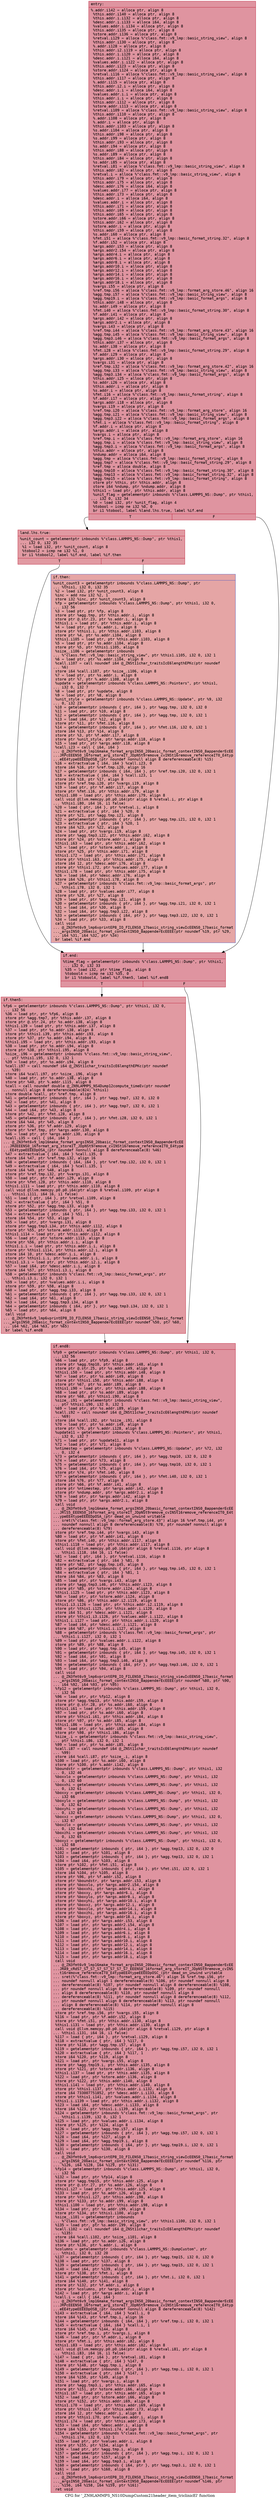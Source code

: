 digraph "CFG for '_ZN9LAMMPS_NS10DumpCustom21header_item_triclinicEl' function" {
	label="CFG for '_ZN9LAMMPS_NS10DumpCustom21header_item_triclinicEl' function";

	Node0x55d03a712970 [shape=record,color="#b70d28ff", style=filled, fillcolor="#b70d2870" fontname="Courier",label="{entry:\l|  %.addr.i142 = alloca ptr, align 8\l  %this.addr.i140 = alloca ptr, align 8\l  %this.addr.i.i132 = alloca ptr, align 8\l  %desc.addr.i.i133 = alloca i64, align 8\l  %values.addr.i.i134 = alloca ptr, align 8\l  %this.addr.i135 = alloca ptr, align 8\l  %store.addr.i136 = alloca ptr, align 8\l  %retval.i129 = alloca %\"class.fmt::v9_lmp::basic_string_view\", align 8\l  %this.addr.i130 = alloca ptr, align 8\l  %.addr.i128 = alloca ptr, align 8\l  %this.addr.i2.i119 = alloca ptr, align 8\l  %this.addr.i.i120 = alloca ptr, align 8\l  %desc.addr.i.i121 = alloca i64, align 8\l  %values.addr.i.i122 = alloca ptr, align 8\l  %this.addr.i123 = alloca ptr, align 8\l  %store.addr.i124 = alloca ptr, align 8\l  %retval.i116 = alloca %\"class.fmt::v9_lmp::basic_string_view\", align 8\l  %this.addr.i117 = alloca ptr, align 8\l  %.addr.i115 = alloca ptr, align 8\l  %this.addr.i2.i = alloca ptr, align 8\l  %desc.addr.i.i = alloca i64, align 8\l  %values.addr.i.i = alloca ptr, align 8\l  %this.addr.i.i = alloca ptr, align 8\l  %this.addr.i112 = alloca ptr, align 8\l  %store.addr.i113 = alloca ptr, align 8\l  %retval.i109 = alloca %\"class.fmt::v9_lmp::basic_string_view\", align 8\l  %this.addr.i110 = alloca ptr, align 8\l  %.addr.i108 = alloca ptr, align 8\l  %.addr.i = alloca ptr, align 8\l  %this.addr.i103 = alloca ptr, align 8\l  %s.addr.i104 = alloca ptr, align 8\l  %this.addr.i98 = alloca ptr, align 8\l  %s.addr.i99 = alloca ptr, align 8\l  %this.addr.i93 = alloca ptr, align 8\l  %s.addr.i94 = alloca ptr, align 8\l  %this.addr.i88 = alloca ptr, align 8\l  %s.addr.i89 = alloca ptr, align 8\l  %this.addr.i84 = alloca ptr, align 8\l  %s.addr.i85 = alloca ptr, align 8\l  %retval.i81 = alloca %\"class.fmt::v9_lmp::basic_string_view\", align 8\l  %this.addr.i82 = alloca ptr, align 8\l  %retval.i = alloca %\"class.fmt::v9_lmp::basic_string_view\", align 8\l  %this.addr.i79 = alloca ptr, align 8\l  %this.addr.i75 = alloca ptr, align 8\l  %desc.addr.i76 = alloca i64, align 8\l  %values.addr.i77 = alloca ptr, align 8\l  %this.addr.i73 = alloca ptr, align 8\l  %desc.addr.i = alloca i64, align 8\l  %values.addr.i = alloca ptr, align 8\l  %this.addr.i71 = alloca ptr, align 8\l  %this.addr.i69 = alloca ptr, align 8\l  %this.addr.i65 = alloca ptr, align 8\l  %store.addr.i66 = alloca ptr, align 8\l  %this.addr.i62 = alloca ptr, align 8\l  %store.addr.i = alloca ptr, align 8\l  %this.addr.i59 = alloca ptr, align 8\l  %s.addr.i60 = alloca ptr, align 8\l  %fmt.i51 = alloca %\"class.fmt::v9_lmp::basic_format_string.32\", align 8\l  %f.addr.i52 = alloca ptr, align 8\l  %args.addr.i53 = alloca ptr, align 8\l  %args.addr2.i54 = alloca ptr, align 8\l  %args.addr4.i = alloca ptr, align 8\l  %args.addr6.i = alloca ptr, align 8\l  %args.addr8.i = alloca ptr, align 8\l  %args.addr10.i = alloca ptr, align 8\l  %args.addr12.i = alloca ptr, align 8\l  %args.addr14.i = alloca ptr, align 8\l  %args.addr16.i = alloca ptr, align 8\l  %args.addr18.i = alloca ptr, align 8\l  %vargs.i55 = alloca ptr, align 8\l  %ref.tmp.i56 = alloca %\"class.fmt::v9_lmp::format_arg_store.46\", align 16\l  %agg.tmp.i57 = alloca %\"class.fmt::v9_lmp::basic_string_view\", align 8\l  %agg.tmp19.i = alloca %\"class.fmt::v9_lmp::basic_format_args\", align 8\l  %this.addr.i48 = alloca ptr, align 8\l  %s.addr.i49 = alloca ptr, align 8\l  %fmt.i40 = alloca %\"class.fmt::v9_lmp::basic_format_string.30\", align 8\l  %f.addr.i41 = alloca ptr, align 8\l  %args.addr.i42 = alloca ptr, align 8\l  %args.addr2.i = alloca ptr, align 8\l  %vargs.i43 = alloca ptr, align 8\l  %ref.tmp.i44 = alloca %\"class.fmt::v9_lmp::format_arg_store.43\", align 16\l  %agg.tmp.i45 = alloca %\"class.fmt::v9_lmp::basic_string_view\", align 8\l  %agg.tmp3.i46 = alloca %\"class.fmt::v9_lmp::basic_format_args\", align 8\l  %this.addr.i37 = alloca ptr, align 8\l  %s.addr.i38 = alloca ptr, align 8\l  %fmt.i28 = alloca %\"class.fmt::v9_lmp::basic_format_string.29\", align 8\l  %f.addr.i29 = alloca ptr, align 8\l  %args.addr.i30 = alloca ptr, align 8\l  %vargs.i31 = alloca ptr, align 8\l  %ref.tmp.i32 = alloca %\"class.fmt::v9_lmp::format_arg_store.42\", align 16\l  %agg.tmp.i33 = alloca %\"class.fmt::v9_lmp::basic_string_view\", align 8\l  %agg.tmp3.i34 = alloca %\"class.fmt::v9_lmp::basic_format_args\", align 8\l  %this.addr.i25 = alloca ptr, align 8\l  %s.addr.i26 = alloca ptr, align 8\l  %this.addr.i = alloca ptr, align 8\l  %s.addr.i = alloca ptr, align 8\l  %fmt.i16 = alloca %\"class.fmt::v9_lmp::basic_format_string\", align 8\l  %f.addr.i17 = alloca ptr, align 8\l  %args.addr.i18 = alloca ptr, align 8\l  %vargs.i19 = alloca ptr, align 8\l  %ref.tmp.i20 = alloca %\"class.fmt::v9_lmp::format_arg_store\", align 16\l  %agg.tmp.i21 = alloca %\"class.fmt::v9_lmp::basic_string_view\", align 8\l  %agg.tmp3.i22 = alloca %\"class.fmt::v9_lmp::basic_format_args\", align 8\l  %fmt.i = alloca %\"class.fmt::v9_lmp::basic_format_string\", align 8\l  %f.addr.i = alloca ptr, align 8\l  %args.addr.i = alloca ptr, align 8\l  %vargs.i = alloca ptr, align 8\l  %ref.tmp.i = alloca %\"class.fmt::v9_lmp::format_arg_store\", align 16\l  %agg.tmp.i = alloca %\"class.fmt::v9_lmp::basic_string_view\", align 8\l  %agg.tmp3.i = alloca %\"class.fmt::v9_lmp::basic_format_args\", align 8\l  %this.addr = alloca ptr, align 8\l  %ndump.addr = alloca i64, align 8\l  %agg.tmp = alloca %\"class.fmt::v9_lmp::basic_format_string\", align 8\l  %agg.tmp7 = alloca %\"class.fmt::v9_lmp::basic_format_string.29\", align 8\l  %ref.tmp = alloca double, align 8\l  %agg.tmp10 = alloca %\"class.fmt::v9_lmp::basic_format_string.30\", align 8\l  %agg.tmp13 = alloca %\"class.fmt::v9_lmp::basic_format_string.32\", align 8\l  %agg.tmp15 = alloca %\"class.fmt::v9_lmp::basic_format_string\", align 8\l  store ptr %this, ptr %this.addr, align 8\l  store i64 %ndump, ptr %ndump.addr, align 8\l  %this1 = load ptr, ptr %this.addr, align 8\l  %unit_flag = getelementptr inbounds %\"class.LAMMPS_NS::Dump\", ptr %this1,\l... i32 0, i32 34\l  %0 = load i32, ptr %unit_flag, align 4\l  %tobool = icmp ne i32 %0, 0\l  br i1 %tobool, label %land.lhs.true, label %if.end\l|{<s0>T|<s1>F}}"];
	Node0x55d03a712970:s0 -> Node0x55d03a72a450[tooltip="entry -> land.lhs.true\nProbability 62.50%" ];
	Node0x55d03a712970:s1 -> Node0x55d03a72a4d0[tooltip="entry -> if.end\nProbability 37.50%" ];
	Node0x55d03a72a450 [shape=record,color="#b70d28ff", style=filled, fillcolor="#bb1b2c70" fontname="Courier",label="{land.lhs.true:\l|  %unit_count = getelementptr inbounds %\"class.LAMMPS_NS::Dump\", ptr %this1,\l... i32 0, i32 35\l  %1 = load i32, ptr %unit_count, align 8\l  %tobool2 = icmp ne i32 %1, 0\l  br i1 %tobool2, label %if.end, label %if.then\l|{<s0>T|<s1>F}}"];
	Node0x55d03a72a450:s0 -> Node0x55d03a72a4d0[tooltip="land.lhs.true -> if.end\nProbability 62.50%" ];
	Node0x55d03a72a450:s1 -> Node0x55d03a72a840[tooltip="land.lhs.true -> if.then\nProbability 37.50%" ];
	Node0x55d03a72a840 [shape=record,color="#3d50c3ff", style=filled, fillcolor="#c5333470" fontname="Courier",label="{if.then:\l|  %unit_count3 = getelementptr inbounds %\"class.LAMMPS_NS::Dump\", ptr\l... %this1, i32 0, i32 35\l  %2 = load i32, ptr %unit_count3, align 8\l  %inc = add nsw i32 %2, 1\l  store i32 %inc, ptr %unit_count3, align 8\l  %fp = getelementptr inbounds %\"class.LAMMPS_NS::Dump\", ptr %this1, i32 0,\l... i32 56\l  %3 = load ptr, ptr %fp, align 8\l  store ptr %agg.tmp, ptr %this.addr.i, align 8\l  store ptr @.str.23, ptr %s.addr.i, align 8\l  %this1.i = load ptr, ptr %this.addr.i, align 8\l  %4 = load ptr, ptr %s.addr.i, align 8\l  store ptr %this1.i, ptr %this.addr.i103, align 8\l  store ptr %4, ptr %s.addr.i104, align 8\l  %this1.i105 = load ptr, ptr %this.addr.i103, align 8\l  %5 = load ptr, ptr %s.addr.i104, align 8\l  store ptr %5, ptr %this1.i105, align 8\l  %size_.i106 = getelementptr inbounds\l... %\"class.fmt::v9_lmp::basic_string_view\", ptr %this1.i105, i32 0, i32 1\l  %6 = load ptr, ptr %s.addr.i104, align 8\l  %call.i107 = call noundef i64 @_ZNSt11char_traitsIcE6lengthEPKc(ptr noundef\l... %6)\l  store i64 %call.i107, ptr %size_.i106, align 8\l  %7 = load ptr, ptr %s.addr.i, align 8\l  store ptr %7, ptr %.addr.i108, align 8\l  %update = getelementptr inbounds %\"class.LAMMPS_NS::Pointers\", ptr %this1,\l... i32 0, i32 7\l  %8 = load ptr, ptr %update, align 8\l  %9 = load ptr, ptr %8, align 8\l  %unit_style = getelementptr inbounds %\"class.LAMMPS_NS::Update\", ptr %9, i32\l... 0, i32 23\l  %10 = getelementptr inbounds \{ ptr, i64 \}, ptr %agg.tmp, i32 0, i32 0\l  %11 = load ptr, ptr %10, align 8\l  %12 = getelementptr inbounds \{ ptr, i64 \}, ptr %agg.tmp, i32 0, i32 1\l  %13 = load i64, ptr %12, align 8\l  store ptr %11, ptr %fmt.i16, align 8\l  %14 = getelementptr inbounds \{ ptr, i64 \}, ptr %fmt.i16, i32 0, i32 1\l  store i64 %13, ptr %14, align 8\l  store ptr %3, ptr %f.addr.i17, align 8\l  store ptr %unit_style, ptr %args.addr.i18, align 8\l  %15 = load ptr, ptr %args.addr.i18, align 8\l  %call.i23 = call \{ i64, i64 \}\l... @_ZN3fmt6v9_lmp16make_format_argsINS0_20basic_format_contextINS0_8appenderEcEE\l...JRPcEEENS0_16format_arg_storeIT_JDpNSt9remove_cvINSt16remove_referenceIT0_E4typ\l...eEE4typeEEEEDpOSB_(ptr noundef nonnull align 8 dereferenceable(8) %15)\l  %16 = extractvalue \{ i64, i64 \} %call.i23, 0\l  store i64 %16, ptr %ref.tmp.i20, align 16\l  %17 = getelementptr inbounds \{ i64, i64 \}, ptr %ref.tmp.i20, i32 0, i32 1\l  %18 = extractvalue \{ i64, i64 \} %call.i23, 1\l  store i64 %18, ptr %17, align 8\l  store ptr %ref.tmp.i20, ptr %vargs.i19, align 8\l  %19 = load ptr, ptr %f.addr.i17, align 8\l  store ptr %fmt.i16, ptr %this.addr.i79, align 8\l  %this1.i80 = load ptr, ptr %this.addr.i79, align 8\l  call void @llvm.memcpy.p0.p0.i64(ptr align 8 %retval.i, ptr align 8\l... %this1.i80, i64 16, i1 false)\l  %20 = load \{ ptr, i64 \}, ptr %retval.i, align 8\l  %21 = extractvalue \{ ptr, i64 \} %20, 0\l  store ptr %21, ptr %agg.tmp.i21, align 8\l  %22 = getelementptr inbounds \{ ptr, i64 \}, ptr %agg.tmp.i21, i32 0, i32 1\l  %23 = extractvalue \{ ptr, i64 \} %20, 1\l  store i64 %23, ptr %22, align 8\l  %24 = load ptr, ptr %vargs.i19, align 8\l  store ptr %agg.tmp3.i22, ptr %this.addr.i62, align 8\l  store ptr %24, ptr %store.addr.i, align 8\l  %this1.i63 = load ptr, ptr %this.addr.i62, align 8\l  %25 = load ptr, ptr %store.addr.i, align 8\l  store ptr %25, ptr %this.addr.i71, align 8\l  %this1.i72 = load ptr, ptr %this.addr.i71, align 8\l  store ptr %this1.i63, ptr %this.addr.i75, align 8\l  store i64 12, ptr %desc.addr.i76, align 8\l  store ptr %this1.i72, ptr %values.addr.i77, align 8\l  %this1.i78 = load ptr, ptr %this.addr.i75, align 8\l  %26 = load i64, ptr %desc.addr.i76, align 8\l  store i64 %26, ptr %this1.i78, align 8\l  %27 = getelementptr inbounds %\"class.fmt::v9_lmp::basic_format_args\", ptr\l... %this1.i78, i32 0, i32 1\l  %28 = load ptr, ptr %values.addr.i77, align 8\l  store ptr %28, ptr %27, align 8\l  %29 = load ptr, ptr %agg.tmp.i21, align 8\l  %30 = getelementptr inbounds \{ ptr, i64 \}, ptr %agg.tmp.i21, i32 0, i32 1\l  %31 = load i64, ptr %30, align 8\l  %32 = load i64, ptr %agg.tmp3.i22, align 8\l  %33 = getelementptr inbounds \{ i64, ptr \}, ptr %agg.tmp3.i22, i32 0, i32 1\l  %34 = load ptr, ptr %33, align 8\l  call void\l... @_ZN3fmt6v9_lmp6vprintEP8_IO_FILENS0_17basic_string_viewIcEENS0_17basic_format\l..._argsINS0_20basic_format_contextINS0_8appenderEcEEEE(ptr noundef %19, ptr %29,\l... i64 %31, i64 %32, ptr %34)\l  br label %if.end\l}"];
	Node0x55d03a72a840 -> Node0x55d03a72a4d0[tooltip="if.then -> if.end\nProbability 100.00%" ];
	Node0x55d03a72a4d0 [shape=record,color="#b70d28ff", style=filled, fillcolor="#b70d2870" fontname="Courier",label="{if.end:\l|  %time_flag = getelementptr inbounds %\"class.LAMMPS_NS::Dump\", ptr %this1,\l... i32 0, i32 33\l  %35 = load i32, ptr %time_flag, align 8\l  %tobool4 = icmp ne i32 %35, 0\l  br i1 %tobool4, label %if.then5, label %if.end8\l|{<s0>T|<s1>F}}"];
	Node0x55d03a72a4d0:s0 -> Node0x55d03a72ddf0[tooltip="if.end -> if.then5\nProbability 62.50%" ];
	Node0x55d03a72a4d0:s1 -> Node0x55d03a72de70[tooltip="if.end -> if.end8\nProbability 37.50%" ];
	Node0x55d03a72ddf0 [shape=record,color="#b70d28ff", style=filled, fillcolor="#bb1b2c70" fontname="Courier",label="{if.then5:\l|  %fp6 = getelementptr inbounds %\"class.LAMMPS_NS::Dump\", ptr %this1, i32 0,\l... i32 56\l  %36 = load ptr, ptr %fp6, align 8\l  store ptr %agg.tmp7, ptr %this.addr.i37, align 8\l  store ptr @.str.24, ptr %s.addr.i38, align 8\l  %this1.i39 = load ptr, ptr %this.addr.i37, align 8\l  %37 = load ptr, ptr %s.addr.i38, align 8\l  store ptr %this1.i39, ptr %this.addr.i93, align 8\l  store ptr %37, ptr %s.addr.i94, align 8\l  %this1.i95 = load ptr, ptr %this.addr.i93, align 8\l  %38 = load ptr, ptr %s.addr.i94, align 8\l  store ptr %38, ptr %this1.i95, align 8\l  %size_.i96 = getelementptr inbounds %\"class.fmt::v9_lmp::basic_string_view\",\l... ptr %this1.i95, i32 0, i32 1\l  %39 = load ptr, ptr %s.addr.i94, align 8\l  %call.i97 = call noundef i64 @_ZNSt11char_traitsIcE6lengthEPKc(ptr noundef\l... %39)\l  store i64 %call.i97, ptr %size_.i96, align 8\l  %40 = load ptr, ptr %s.addr.i38, align 8\l  store ptr %40, ptr %.addr.i115, align 8\l  %call = call noundef double @_ZN9LAMMPS_NS4Dump12compute_timeEv(ptr noundef\l... nonnull align 8 dereferenceable(824) %this1)\l  store double %call, ptr %ref.tmp, align 8\l  %41 = getelementptr inbounds \{ ptr, i64 \}, ptr %agg.tmp7, i32 0, i32 0\l  %42 = load ptr, ptr %41, align 8\l  %43 = getelementptr inbounds \{ ptr, i64 \}, ptr %agg.tmp7, i32 0, i32 1\l  %44 = load i64, ptr %43, align 8\l  store ptr %42, ptr %fmt.i28, align 8\l  %45 = getelementptr inbounds \{ ptr, i64 \}, ptr %fmt.i28, i32 0, i32 1\l  store i64 %44, ptr %45, align 8\l  store ptr %36, ptr %f.addr.i29, align 8\l  store ptr %ref.tmp, ptr %args.addr.i30, align 8\l  %46 = load ptr, ptr %args.addr.i30, align 8\l  %call.i35 = call \{ i64, i64 \}\l... @_ZN3fmt6v9_lmp16make_format_argsINS0_20basic_format_contextINS0_8appenderEcEE\l...JRdEEENS0_16format_arg_storeIT_JDpNSt9remove_cvINSt16remove_referenceIT0_E4type\l...EE4typeEEEEDpOSA_(ptr noundef nonnull align 8 dereferenceable(8) %46)\l  %47 = extractvalue \{ i64, i64 \} %call.i35, 0\l  store i64 %47, ptr %ref.tmp.i32, align 16\l  %48 = getelementptr inbounds \{ i64, i64 \}, ptr %ref.tmp.i32, i32 0, i32 1\l  %49 = extractvalue \{ i64, i64 \} %call.i35, 1\l  store i64 %49, ptr %48, align 8\l  store ptr %ref.tmp.i32, ptr %vargs.i31, align 8\l  %50 = load ptr, ptr %f.addr.i29, align 8\l  store ptr %fmt.i28, ptr %this.addr.i110, align 8\l  %this1.i111 = load ptr, ptr %this.addr.i110, align 8\l  call void @llvm.memcpy.p0.p0.i64(ptr align 8 %retval.i109, ptr align 8\l... %this1.i111, i64 16, i1 false)\l  %51 = load \{ ptr, i64 \}, ptr %retval.i109, align 8\l  %52 = extractvalue \{ ptr, i64 \} %51, 0\l  store ptr %52, ptr %agg.tmp.i33, align 8\l  %53 = getelementptr inbounds \{ ptr, i64 \}, ptr %agg.tmp.i33, i32 0, i32 1\l  %54 = extractvalue \{ ptr, i64 \} %51, 1\l  store i64 %54, ptr %53, align 8\l  %55 = load ptr, ptr %vargs.i31, align 8\l  store ptr %agg.tmp3.i34, ptr %this.addr.i112, align 8\l  store ptr %55, ptr %store.addr.i113, align 8\l  %this1.i114 = load ptr, ptr %this.addr.i112, align 8\l  %56 = load ptr, ptr %store.addr.i113, align 8\l  store ptr %56, ptr %this.addr.i.i, align 8\l  %this1.i.i = load ptr, ptr %this.addr.i.i, align 8\l  store ptr %this1.i114, ptr %this.addr.i2.i, align 8\l  store i64 10, ptr %desc.addr.i.i, align 8\l  store ptr %this1.i.i, ptr %values.addr.i.i, align 8\l  %this1.i3.i = load ptr, ptr %this.addr.i2.i, align 8\l  %57 = load i64, ptr %desc.addr.i.i, align 8\l  store i64 %57, ptr %this1.i3.i, align 8\l  %58 = getelementptr inbounds %\"class.fmt::v9_lmp::basic_format_args\", ptr\l... %this1.i3.i, i32 0, i32 1\l  %59 = load ptr, ptr %values.addr.i.i, align 8\l  store ptr %59, ptr %58, align 8\l  %60 = load ptr, ptr %agg.tmp.i33, align 8\l  %61 = getelementptr inbounds \{ ptr, i64 \}, ptr %agg.tmp.i33, i32 0, i32 1\l  %62 = load i64, ptr %61, align 8\l  %63 = load i64, ptr %agg.tmp3.i34, align 8\l  %64 = getelementptr inbounds \{ i64, ptr \}, ptr %agg.tmp3.i34, i32 0, i32 1\l  %65 = load ptr, ptr %64, align 8\l  call void\l... @_ZN3fmt6v9_lmp6vprintEP8_IO_FILENS0_17basic_string_viewIcEENS0_17basic_format\l..._argsINS0_20basic_format_contextINS0_8appenderEcEEEE(ptr noundef %50, ptr %60,\l... i64 %62, i64 %63, ptr %65)\l  br label %if.end8\l}"];
	Node0x55d03a72ddf0 -> Node0x55d03a72de70[tooltip="if.then5 -> if.end8\nProbability 100.00%" ];
	Node0x55d03a72de70 [shape=record,color="#b70d28ff", style=filled, fillcolor="#b70d2870" fontname="Courier",label="{if.end8:\l|  %fp9 = getelementptr inbounds %\"class.LAMMPS_NS::Dump\", ptr %this1, i32 0,\l... i32 56\l  %66 = load ptr, ptr %fp9, align 8\l  store ptr %agg.tmp10, ptr %this.addr.i48, align 8\l  store ptr @.str.25, ptr %s.addr.i49, align 8\l  %this1.i50 = load ptr, ptr %this.addr.i48, align 8\l  %67 = load ptr, ptr %s.addr.i49, align 8\l  store ptr %this1.i50, ptr %this.addr.i88, align 8\l  store ptr %67, ptr %s.addr.i89, align 8\l  %this1.i90 = load ptr, ptr %this.addr.i88, align 8\l  %68 = load ptr, ptr %s.addr.i89, align 8\l  store ptr %68, ptr %this1.i90, align 8\l  %size_.i91 = getelementptr inbounds %\"class.fmt::v9_lmp::basic_string_view\",\l... ptr %this1.i90, i32 0, i32 1\l  %69 = load ptr, ptr %s.addr.i89, align 8\l  %call.i92 = call noundef i64 @_ZNSt11char_traitsIcE6lengthEPKc(ptr noundef\l... %69)\l  store i64 %call.i92, ptr %size_.i91, align 8\l  %70 = load ptr, ptr %s.addr.i49, align 8\l  store ptr %70, ptr %.addr.i128, align 8\l  %update11 = getelementptr inbounds %\"class.LAMMPS_NS::Pointers\", ptr %this1,\l... i32 0, i32 7\l  %71 = load ptr, ptr %update11, align 8\l  %72 = load ptr, ptr %71, align 8\l  %ntimestep = getelementptr inbounds %\"class.LAMMPS_NS::Update\", ptr %72, i32\l... 0, i32 4\l  %73 = getelementptr inbounds \{ ptr, i64 \}, ptr %agg.tmp10, i32 0, i32 0\l  %74 = load ptr, ptr %73, align 8\l  %75 = getelementptr inbounds \{ ptr, i64 \}, ptr %agg.tmp10, i32 0, i32 1\l  %76 = load i64, ptr %75, align 8\l  store ptr %74, ptr %fmt.i40, align 8\l  %77 = getelementptr inbounds \{ ptr, i64 \}, ptr %fmt.i40, i32 0, i32 1\l  store i64 %76, ptr %77, align 8\l  store ptr %66, ptr %f.addr.i41, align 8\l  store ptr %ntimestep, ptr %args.addr.i42, align 8\l  store ptr %ndump.addr, ptr %args.addr2.i, align 8\l  %78 = load ptr, ptr %args.addr.i42, align 8\l  %79 = load ptr, ptr %args.addr2.i, align 8\l  call void\l... @_ZN3fmt6v9_lmp16make_format_argsINS0_20basic_format_contextINS0_8appenderEcEE\l...JRlS5_EEENS0_16format_arg_storeIT_JDpNSt9remove_cvINSt16remove_referenceIT0_E4t\l...ypeEE4typeEEEEDpOSA_(ptr dead_on_unwind writable\l... sret(%\"class.fmt::v9_lmp::format_arg_store.43\") align 16 %ref.tmp.i44, ptr\l... noundef nonnull align 8 dereferenceable(8) %78, ptr noundef nonnull align 8\l... dereferenceable(8) %79)\l  store ptr %ref.tmp.i44, ptr %vargs.i43, align 8\l  %80 = load ptr, ptr %f.addr.i41, align 8\l  store ptr %fmt.i40, ptr %this.addr.i117, align 8\l  %this1.i118 = load ptr, ptr %this.addr.i117, align 8\l  call void @llvm.memcpy.p0.p0.i64(ptr align 8 %retval.i116, ptr align 8\l... %this1.i118, i64 16, i1 false)\l  %81 = load \{ ptr, i64 \}, ptr %retval.i116, align 8\l  %82 = extractvalue \{ ptr, i64 \} %81, 0\l  store ptr %82, ptr %agg.tmp.i45, align 8\l  %83 = getelementptr inbounds \{ ptr, i64 \}, ptr %agg.tmp.i45, i32 0, i32 1\l  %84 = extractvalue \{ ptr, i64 \} %81, 1\l  store i64 %84, ptr %83, align 8\l  %85 = load ptr, ptr %vargs.i43, align 8\l  store ptr %agg.tmp3.i46, ptr %this.addr.i123, align 8\l  store ptr %85, ptr %store.addr.i124, align 8\l  %this1.i125 = load ptr, ptr %this.addr.i123, align 8\l  %86 = load ptr, ptr %store.addr.i124, align 8\l  store ptr %86, ptr %this.addr.i2.i119, align 8\l  %this1.i3.i126 = load ptr, ptr %this.addr.i2.i119, align 8\l  store ptr %this1.i125, ptr %this.addr.i.i120, align 8\l  store i64 51, ptr %desc.addr.i.i121, align 8\l  store ptr %this1.i3.i126, ptr %values.addr.i.i122, align 8\l  %this1.i.i127 = load ptr, ptr %this.addr.i.i120, align 8\l  %87 = load i64, ptr %desc.addr.i.i121, align 8\l  store i64 %87, ptr %this1.i.i127, align 8\l  %88 = getelementptr inbounds %\"class.fmt::v9_lmp::basic_format_args\", ptr\l... %this1.i.i127, i32 0, i32 1\l  %89 = load ptr, ptr %values.addr.i.i122, align 8\l  store ptr %89, ptr %88, align 8\l  %90 = load ptr, ptr %agg.tmp.i45, align 8\l  %91 = getelementptr inbounds \{ ptr, i64 \}, ptr %agg.tmp.i45, i32 0, i32 1\l  %92 = load i64, ptr %91, align 8\l  %93 = load i64, ptr %agg.tmp3.i46, align 8\l  %94 = getelementptr inbounds \{ i64, ptr \}, ptr %agg.tmp3.i46, i32 0, i32 1\l  %95 = load ptr, ptr %94, align 8\l  call void\l... @_ZN3fmt6v9_lmp6vprintEP8_IO_FILENS0_17basic_string_viewIcEENS0_17basic_format\l..._argsINS0_20basic_format_contextINS0_8appenderEcEEEE(ptr noundef %80, ptr %90,\l... i64 %92, i64 %93, ptr %95)\l  %fp12 = getelementptr inbounds %\"class.LAMMPS_NS::Dump\", ptr %this1, i32 0,\l... i32 56\l  %96 = load ptr, ptr %fp12, align 8\l  store ptr %agg.tmp13, ptr %this.addr.i59, align 8\l  store ptr @.str.28, ptr %s.addr.i60, align 8\l  %this1.i61 = load ptr, ptr %this.addr.i59, align 8\l  %97 = load ptr, ptr %s.addr.i60, align 8\l  store ptr %this1.i61, ptr %this.addr.i84, align 8\l  store ptr %97, ptr %s.addr.i85, align 8\l  %this1.i86 = load ptr, ptr %this.addr.i84, align 8\l  %98 = load ptr, ptr %s.addr.i85, align 8\l  store ptr %98, ptr %this1.i86, align 8\l  %size_.i = getelementptr inbounds %\"class.fmt::v9_lmp::basic_string_view\",\l... ptr %this1.i86, i32 0, i32 1\l  %99 = load ptr, ptr %s.addr.i85, align 8\l  %call.i87 = call noundef i64 @_ZNSt11char_traitsIcE6lengthEPKc(ptr noundef\l... %99)\l  store i64 %call.i87, ptr %size_.i, align 8\l  %100 = load ptr, ptr %s.addr.i60, align 8\l  store ptr %100, ptr %.addr.i142, align 8\l  %boundstr = getelementptr inbounds %\"class.LAMMPS_NS::Dump\", ptr %this1, i32\l... 0, i32 46\l  %boxxlo = getelementptr inbounds %\"class.LAMMPS_NS::Dump\", ptr %this1, i32\l... 0, i32 60\l  %boxxhi = getelementptr inbounds %\"class.LAMMPS_NS::Dump\", ptr %this1, i32\l... 0, i32 61\l  %boxxy = getelementptr inbounds %\"class.LAMMPS_NS::Dump\", ptr %this1, i32 0,\l... i32 66\l  %boxylo = getelementptr inbounds %\"class.LAMMPS_NS::Dump\", ptr %this1, i32\l... 0, i32 62\l  %boxyhi = getelementptr inbounds %\"class.LAMMPS_NS::Dump\", ptr %this1, i32\l... 0, i32 63\l  %boxxz = getelementptr inbounds %\"class.LAMMPS_NS::Dump\", ptr %this1, i32 0,\l... i32 67\l  %boxzlo = getelementptr inbounds %\"class.LAMMPS_NS::Dump\", ptr %this1, i32\l... 0, i32 64\l  %boxzhi = getelementptr inbounds %\"class.LAMMPS_NS::Dump\", ptr %this1, i32\l... 0, i32 65\l  %boxyz = getelementptr inbounds %\"class.LAMMPS_NS::Dump\", ptr %this1, i32 0,\l... i32 68\l  %101 = getelementptr inbounds \{ ptr, i64 \}, ptr %agg.tmp13, i32 0, i32 0\l  %102 = load ptr, ptr %101, align 8\l  %103 = getelementptr inbounds \{ ptr, i64 \}, ptr %agg.tmp13, i32 0, i32 1\l  %104 = load i64, ptr %103, align 8\l  store ptr %102, ptr %fmt.i51, align 8\l  %105 = getelementptr inbounds \{ ptr, i64 \}, ptr %fmt.i51, i32 0, i32 1\l  store i64 %104, ptr %105, align 8\l  store ptr %96, ptr %f.addr.i52, align 8\l  store ptr %boundstr, ptr %args.addr.i53, align 8\l  store ptr %boxxlo, ptr %args.addr2.i54, align 8\l  store ptr %boxxhi, ptr %args.addr4.i, align 8\l  store ptr %boxxy, ptr %args.addr6.i, align 8\l  store ptr %boxylo, ptr %args.addr8.i, align 8\l  store ptr %boxyhi, ptr %args.addr10.i, align 8\l  store ptr %boxxz, ptr %args.addr12.i, align 8\l  store ptr %boxzlo, ptr %args.addr14.i, align 8\l  store ptr %boxzhi, ptr %args.addr16.i, align 8\l  store ptr %boxyz, ptr %args.addr18.i, align 8\l  %106 = load ptr, ptr %args.addr.i53, align 8\l  %107 = load ptr, ptr %args.addr2.i54, align 8\l  %108 = load ptr, ptr %args.addr4.i, align 8\l  %109 = load ptr, ptr %args.addr6.i, align 8\l  %110 = load ptr, ptr %args.addr8.i, align 8\l  %111 = load ptr, ptr %args.addr10.i, align 8\l  %112 = load ptr, ptr %args.addr12.i, align 8\l  %113 = load ptr, ptr %args.addr14.i, align 8\l  %114 = load ptr, ptr %args.addr16.i, align 8\l  %115 = load ptr, ptr %args.addr18.i, align 8\l  call void\l... @_ZN3fmt6v9_lmp16make_format_argsINS0_20basic_format_contextINS0_8appenderEcEE\l...JRA9_cRdS7_S7_S7_S7_S7_S7_S7_S7_EEENS0_16format_arg_storeIT_JDpNSt9remove_cvINS\l...t16remove_referenceIT0_E4typeEE4typeEEEEDpOSC_(ptr dead_on_unwind writable\l... sret(%\"class.fmt::v9_lmp::format_arg_store.46\") align 16 %ref.tmp.i56, ptr\l... noundef nonnull align 1 dereferenceable(9) %106, ptr noundef nonnull align 8\l... dereferenceable(8) %107, ptr noundef nonnull align 8 dereferenceable(8) %108,\l... ptr noundef nonnull align 8 dereferenceable(8) %109, ptr noundef nonnull\l... align 8 dereferenceable(8) %110, ptr noundef nonnull align 8\l... dereferenceable(8) %111, ptr noundef nonnull align 8 dereferenceable(8) %112,\l... ptr noundef nonnull align 8 dereferenceable(8) %113, ptr noundef nonnull\l... align 8 dereferenceable(8) %114, ptr noundef nonnull align 8\l... dereferenceable(8) %115)\l  store ptr %ref.tmp.i56, ptr %vargs.i55, align 8\l  %116 = load ptr, ptr %f.addr.i52, align 8\l  store ptr %fmt.i51, ptr %this.addr.i130, align 8\l  %this1.i131 = load ptr, ptr %this.addr.i130, align 8\l  call void @llvm.memcpy.p0.p0.i64(ptr align 8 %retval.i129, ptr align 8\l... %this1.i131, i64 16, i1 false)\l  %117 = load \{ ptr, i64 \}, ptr %retval.i129, align 8\l  %118 = extractvalue \{ ptr, i64 \} %117, 0\l  store ptr %118, ptr %agg.tmp.i57, align 8\l  %119 = getelementptr inbounds \{ ptr, i64 \}, ptr %agg.tmp.i57, i32 0, i32 1\l  %120 = extractvalue \{ ptr, i64 \} %117, 1\l  store i64 %120, ptr %119, align 8\l  %121 = load ptr, ptr %vargs.i55, align 8\l  store ptr %agg.tmp19.i, ptr %this.addr.i135, align 8\l  store ptr %121, ptr %store.addr.i136, align 8\l  %this1.i137 = load ptr, ptr %this.addr.i135, align 8\l  %122 = load ptr, ptr %store.addr.i136, align 8\l  store ptr %122, ptr %this.addr.i140, align 8\l  %this1.i141 = load ptr, ptr %this.addr.i140, align 8\l  store ptr %this1.i137, ptr %this.addr.i.i132, align 8\l  store i64 733007751852, ptr %desc.addr.i.i133, align 8\l  store ptr %this1.i141, ptr %values.addr.i.i134, align 8\l  %this1.i.i139 = load ptr, ptr %this.addr.i.i132, align 8\l  %123 = load i64, ptr %desc.addr.i.i133, align 8\l  store i64 %123, ptr %this1.i.i139, align 8\l  %124 = getelementptr inbounds %\"class.fmt::v9_lmp::basic_format_args\", ptr\l... %this1.i.i139, i32 0, i32 1\l  %125 = load ptr, ptr %values.addr.i.i134, align 8\l  store ptr %125, ptr %124, align 8\l  %126 = load ptr, ptr %agg.tmp.i57, align 8\l  %127 = getelementptr inbounds \{ ptr, i64 \}, ptr %agg.tmp.i57, i32 0, i32 1\l  %128 = load i64, ptr %127, align 8\l  %129 = load i64, ptr %agg.tmp19.i, align 8\l  %130 = getelementptr inbounds \{ i64, ptr \}, ptr %agg.tmp19.i, i32 0, i32 1\l  %131 = load ptr, ptr %130, align 8\l  call void\l... @_ZN3fmt6v9_lmp6vprintEP8_IO_FILENS0_17basic_string_viewIcEENS0_17basic_format\l..._argsINS0_20basic_format_contextINS0_8appenderEcEEEE(ptr noundef %116, ptr\l... %126, i64 %128, i64 %129, ptr %131)\l  %fp14 = getelementptr inbounds %\"class.LAMMPS_NS::Dump\", ptr %this1, i32 0,\l... i32 56\l  %132 = load ptr, ptr %fp14, align 8\l  store ptr %agg.tmp15, ptr %this.addr.i25, align 8\l  store ptr @.str.27, ptr %s.addr.i26, align 8\l  %this1.i27 = load ptr, ptr %this.addr.i25, align 8\l  %133 = load ptr, ptr %s.addr.i26, align 8\l  store ptr %this1.i27, ptr %this.addr.i98, align 8\l  store ptr %133, ptr %s.addr.i99, align 8\l  %this1.i100 = load ptr, ptr %this.addr.i98, align 8\l  %134 = load ptr, ptr %s.addr.i99, align 8\l  store ptr %134, ptr %this1.i100, align 8\l  %size_.i101 = getelementptr inbounds\l... %\"class.fmt::v9_lmp::basic_string_view\", ptr %this1.i100, i32 0, i32 1\l  %135 = load ptr, ptr %s.addr.i99, align 8\l  %call.i102 = call noundef i64 @_ZNSt11char_traitsIcE6lengthEPKc(ptr noundef\l... %135)\l  store i64 %call.i102, ptr %size_.i101, align 8\l  %136 = load ptr, ptr %s.addr.i26, align 8\l  store ptr %136, ptr %.addr.i, align 8\l  %columns = getelementptr inbounds %\"class.LAMMPS_NS::DumpCustom\", ptr\l... %this1, i32 0, i32 20\l  %137 = getelementptr inbounds \{ ptr, i64 \}, ptr %agg.tmp15, i32 0, i32 0\l  %138 = load ptr, ptr %137, align 8\l  %139 = getelementptr inbounds \{ ptr, i64 \}, ptr %agg.tmp15, i32 0, i32 1\l  %140 = load i64, ptr %139, align 8\l  store ptr %138, ptr %fmt.i, align 8\l  %141 = getelementptr inbounds \{ ptr, i64 \}, ptr %fmt.i, i32 0, i32 1\l  store i64 %140, ptr %141, align 8\l  store ptr %132, ptr %f.addr.i, align 8\l  store ptr %columns, ptr %args.addr.i, align 8\l  %142 = load ptr, ptr %args.addr.i, align 8\l  %call.i = call \{ i64, i64 \}\l... @_ZN3fmt6v9_lmp16make_format_argsINS0_20basic_format_contextINS0_8appenderEcEE\l...JRPcEEENS0_16format_arg_storeIT_JDpNSt9remove_cvINSt16remove_referenceIT0_E4typ\l...eEE4typeEEEEDpOSB_(ptr noundef nonnull align 8 dereferenceable(8) %142)\l  %143 = extractvalue \{ i64, i64 \} %call.i, 0\l  store i64 %143, ptr %ref.tmp.i, align 16\l  %144 = getelementptr inbounds \{ i64, i64 \}, ptr %ref.tmp.i, i32 0, i32 1\l  %145 = extractvalue \{ i64, i64 \} %call.i, 1\l  store i64 %145, ptr %144, align 8\l  store ptr %ref.tmp.i, ptr %vargs.i, align 8\l  %146 = load ptr, ptr %f.addr.i, align 8\l  store ptr %fmt.i, ptr %this.addr.i82, align 8\l  %this1.i83 = load ptr, ptr %this.addr.i82, align 8\l  call void @llvm.memcpy.p0.p0.i64(ptr align 8 %retval.i81, ptr align 8\l... %this1.i83, i64 16, i1 false)\l  %147 = load \{ ptr, i64 \}, ptr %retval.i81, align 8\l  %148 = extractvalue \{ ptr, i64 \} %147, 0\l  store ptr %148, ptr %agg.tmp.i, align 8\l  %149 = getelementptr inbounds \{ ptr, i64 \}, ptr %agg.tmp.i, i32 0, i32 1\l  %150 = extractvalue \{ ptr, i64 \} %147, 1\l  store i64 %150, ptr %149, align 8\l  %151 = load ptr, ptr %vargs.i, align 8\l  store ptr %agg.tmp3.i, ptr %this.addr.i65, align 8\l  store ptr %151, ptr %store.addr.i66, align 8\l  %this1.i67 = load ptr, ptr %this.addr.i65, align 8\l  %152 = load ptr, ptr %store.addr.i66, align 8\l  store ptr %152, ptr %this.addr.i69, align 8\l  %this1.i70 = load ptr, ptr %this.addr.i69, align 8\l  store ptr %this1.i67, ptr %this.addr.i73, align 8\l  store i64 12, ptr %desc.addr.i, align 8\l  store ptr %this1.i70, ptr %values.addr.i, align 8\l  %this1.i74 = load ptr, ptr %this.addr.i73, align 8\l  %153 = load i64, ptr %desc.addr.i, align 8\l  store i64 %153, ptr %this1.i74, align 8\l  %154 = getelementptr inbounds %\"class.fmt::v9_lmp::basic_format_args\", ptr\l... %this1.i74, i32 0, i32 1\l  %155 = load ptr, ptr %values.addr.i, align 8\l  store ptr %155, ptr %154, align 8\l  %156 = load ptr, ptr %agg.tmp.i, align 8\l  %157 = getelementptr inbounds \{ ptr, i64 \}, ptr %agg.tmp.i, i32 0, i32 1\l  %158 = load i64, ptr %157, align 8\l  %159 = load i64, ptr %agg.tmp3.i, align 8\l  %160 = getelementptr inbounds \{ i64, ptr \}, ptr %agg.tmp3.i, i32 0, i32 1\l  %161 = load ptr, ptr %160, align 8\l  call void\l... @_ZN3fmt6v9_lmp6vprintEP8_IO_FILENS0_17basic_string_viewIcEENS0_17basic_format\l..._argsINS0_20basic_format_contextINS0_8appenderEcEEEE(ptr noundef %146, ptr\l... %156, i64 %158, i64 %159, ptr %161)\l  ret void\l}"];
}
